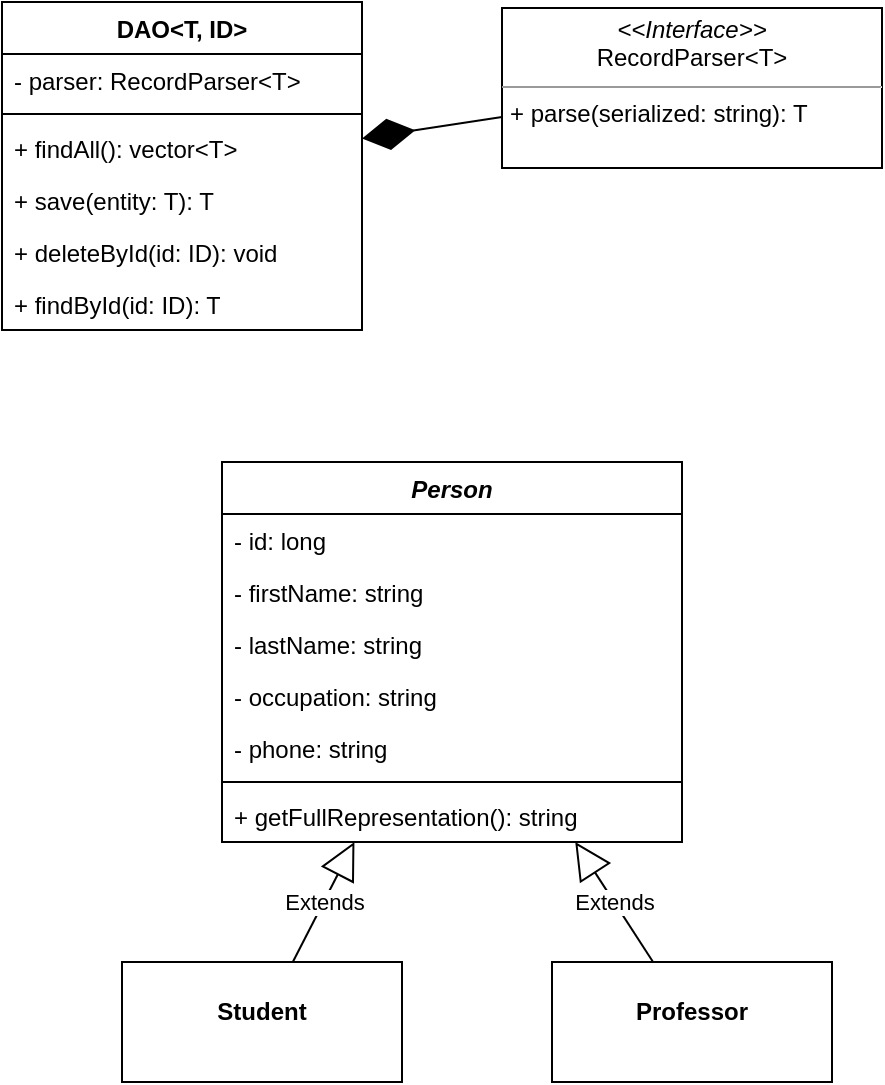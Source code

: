 <mxfile version="22.1.4" type="github">
  <diagram id="C5RBs43oDa-KdzZeNtuy" name="Page-1">
    <mxGraphModel dx="417" dy="1589" grid="1" gridSize="10" guides="1" tooltips="1" connect="1" arrows="1" fold="1" page="1" pageScale="1" pageWidth="827" pageHeight="1169" math="0" shadow="0">
      <root>
        <mxCell id="WIyWlLk6GJQsqaUBKTNV-0" />
        <mxCell id="WIyWlLk6GJQsqaUBKTNV-1" parent="WIyWlLk6GJQsqaUBKTNV-0" />
        <mxCell id="8A0uDx2P0iQk1y7sVwv4-5" value="&lt;i&gt;Person&lt;/i&gt;" style="swimlane;fontStyle=1;align=center;verticalAlign=top;childLayout=stackLayout;horizontal=1;startSize=26;horizontalStack=0;resizeParent=1;resizeParentMax=0;resizeLast=0;collapsible=1;marginBottom=0;whiteSpace=wrap;html=1;" vertex="1" parent="WIyWlLk6GJQsqaUBKTNV-1">
          <mxGeometry x="480" y="-30" width="230" height="190" as="geometry" />
        </mxCell>
        <mxCell id="8A0uDx2P0iQk1y7sVwv4-23" value="- id: long" style="text;strokeColor=none;fillColor=none;align=left;verticalAlign=top;spacingLeft=4;spacingRight=4;overflow=hidden;rotatable=0;points=[[0,0.5],[1,0.5]];portConstraint=eastwest;whiteSpace=wrap;html=1;" vertex="1" parent="8A0uDx2P0iQk1y7sVwv4-5">
          <mxGeometry y="26" width="230" height="26" as="geometry" />
        </mxCell>
        <mxCell id="8A0uDx2P0iQk1y7sVwv4-2" value="- firstName: string" style="text;strokeColor=none;fillColor=none;align=left;verticalAlign=top;spacingLeft=4;spacingRight=4;overflow=hidden;rotatable=0;points=[[0,0.5],[1,0.5]];portConstraint=eastwest;whiteSpace=wrap;html=1;" vertex="1" parent="8A0uDx2P0iQk1y7sVwv4-5">
          <mxGeometry y="52" width="230" height="26" as="geometry" />
        </mxCell>
        <mxCell id="8A0uDx2P0iQk1y7sVwv4-9" value="- lastName: string" style="text;strokeColor=none;fillColor=none;align=left;verticalAlign=top;spacingLeft=4;spacingRight=4;overflow=hidden;rotatable=0;points=[[0,0.5],[1,0.5]];portConstraint=eastwest;whiteSpace=wrap;html=1;" vertex="1" parent="8A0uDx2P0iQk1y7sVwv4-5">
          <mxGeometry y="78" width="230" height="26" as="geometry" />
        </mxCell>
        <mxCell id="8A0uDx2P0iQk1y7sVwv4-26" value="- occupation: string" style="text;strokeColor=none;fillColor=none;align=left;verticalAlign=top;spacingLeft=4;spacingRight=4;overflow=hidden;rotatable=0;points=[[0,0.5],[1,0.5]];portConstraint=eastwest;whiteSpace=wrap;html=1;" vertex="1" parent="8A0uDx2P0iQk1y7sVwv4-5">
          <mxGeometry y="104" width="230" height="26" as="geometry" />
        </mxCell>
        <mxCell id="8A0uDx2P0iQk1y7sVwv4-10" value="- phone: string" style="text;strokeColor=none;fillColor=none;align=left;verticalAlign=top;spacingLeft=4;spacingRight=4;overflow=hidden;rotatable=0;points=[[0,0.5],[1,0.5]];portConstraint=eastwest;whiteSpace=wrap;html=1;" vertex="1" parent="8A0uDx2P0iQk1y7sVwv4-5">
          <mxGeometry y="130" width="230" height="26" as="geometry" />
        </mxCell>
        <mxCell id="8A0uDx2P0iQk1y7sVwv4-7" value="" style="line;strokeWidth=1;fillColor=none;align=left;verticalAlign=middle;spacingTop=-1;spacingLeft=3;spacingRight=3;rotatable=0;labelPosition=right;points=[];portConstraint=eastwest;strokeColor=inherit;" vertex="1" parent="8A0uDx2P0iQk1y7sVwv4-5">
          <mxGeometry y="156" width="230" height="8" as="geometry" />
        </mxCell>
        <mxCell id="8A0uDx2P0iQk1y7sVwv4-24" value="+ getFullRepresentation(): string" style="text;strokeColor=none;fillColor=none;align=left;verticalAlign=top;spacingLeft=4;spacingRight=4;overflow=hidden;rotatable=0;points=[[0,0.5],[1,0.5]];portConstraint=eastwest;whiteSpace=wrap;html=1;" vertex="1" parent="8A0uDx2P0iQk1y7sVwv4-5">
          <mxGeometry y="164" width="230" height="26" as="geometry" />
        </mxCell>
        <mxCell id="8A0uDx2P0iQk1y7sVwv4-13" value="&lt;p style=&quot;margin:0px;margin-top:4px;text-align:center;&quot;&gt;&lt;i&gt;&amp;lt;&amp;lt;Interface&amp;gt;&amp;gt;&lt;/i&gt;&lt;br&gt;RecordParser&amp;lt;T&amp;gt;&lt;/p&gt;&lt;hr size=&quot;1&quot;&gt;&lt;p style=&quot;margin:0px;margin-left:4px;&quot;&gt;+ parse(serialized: string): T&lt;/p&gt;" style="verticalAlign=top;align=left;overflow=fill;fontSize=12;fontFamily=Helvetica;html=1;whiteSpace=wrap;" vertex="1" parent="WIyWlLk6GJQsqaUBKTNV-1">
          <mxGeometry x="620" y="-257" width="190" height="80" as="geometry" />
        </mxCell>
        <mxCell id="8A0uDx2P0iQk1y7sVwv4-14" value="DAO&amp;lt;T, ID&amp;gt;" style="swimlane;fontStyle=1;align=center;verticalAlign=top;childLayout=stackLayout;horizontal=1;startSize=26;horizontalStack=0;resizeParent=1;resizeParentMax=0;resizeLast=0;collapsible=1;marginBottom=0;whiteSpace=wrap;html=1;" vertex="1" parent="WIyWlLk6GJQsqaUBKTNV-1">
          <mxGeometry x="370" y="-260" width="180" height="164" as="geometry" />
        </mxCell>
        <mxCell id="8A0uDx2P0iQk1y7sVwv4-15" value="- parser: RecordParser&amp;lt;T&amp;gt;" style="text;strokeColor=none;fillColor=none;align=left;verticalAlign=top;spacingLeft=4;spacingRight=4;overflow=hidden;rotatable=0;points=[[0,0.5],[1,0.5]];portConstraint=eastwest;whiteSpace=wrap;html=1;" vertex="1" parent="8A0uDx2P0iQk1y7sVwv4-14">
          <mxGeometry y="26" width="180" height="26" as="geometry" />
        </mxCell>
        <mxCell id="8A0uDx2P0iQk1y7sVwv4-16" value="" style="line;strokeWidth=1;fillColor=none;align=left;verticalAlign=middle;spacingTop=-1;spacingLeft=3;spacingRight=3;rotatable=0;labelPosition=right;points=[];portConstraint=eastwest;strokeColor=inherit;" vertex="1" parent="8A0uDx2P0iQk1y7sVwv4-14">
          <mxGeometry y="52" width="180" height="8" as="geometry" />
        </mxCell>
        <mxCell id="8A0uDx2P0iQk1y7sVwv4-20" value="+ findAll(): vector&amp;lt;T&amp;gt;" style="text;strokeColor=none;fillColor=none;align=left;verticalAlign=top;spacingLeft=4;spacingRight=4;overflow=hidden;rotatable=0;points=[[0,0.5],[1,0.5]];portConstraint=eastwest;whiteSpace=wrap;html=1;" vertex="1" parent="8A0uDx2P0iQk1y7sVwv4-14">
          <mxGeometry y="60" width="180" height="26" as="geometry" />
        </mxCell>
        <mxCell id="8A0uDx2P0iQk1y7sVwv4-22" value="+ save(entity: T): T" style="text;strokeColor=none;fillColor=none;align=left;verticalAlign=top;spacingLeft=4;spacingRight=4;overflow=hidden;rotatable=0;points=[[0,0.5],[1,0.5]];portConstraint=eastwest;whiteSpace=wrap;html=1;" vertex="1" parent="8A0uDx2P0iQk1y7sVwv4-14">
          <mxGeometry y="86" width="180" height="26" as="geometry" />
        </mxCell>
        <mxCell id="8A0uDx2P0iQk1y7sVwv4-21" value="+ deleteById(id: ID): void" style="text;strokeColor=none;fillColor=none;align=left;verticalAlign=top;spacingLeft=4;spacingRight=4;overflow=hidden;rotatable=0;points=[[0,0.5],[1,0.5]];portConstraint=eastwest;whiteSpace=wrap;html=1;" vertex="1" parent="8A0uDx2P0iQk1y7sVwv4-14">
          <mxGeometry y="112" width="180" height="26" as="geometry" />
        </mxCell>
        <mxCell id="8A0uDx2P0iQk1y7sVwv4-19" value="+ findById(id: ID): T" style="text;strokeColor=none;fillColor=none;align=left;verticalAlign=top;spacingLeft=4;spacingRight=4;overflow=hidden;rotatable=0;points=[[0,0.5],[1,0.5]];portConstraint=eastwest;whiteSpace=wrap;html=1;" vertex="1" parent="8A0uDx2P0iQk1y7sVwv4-14">
          <mxGeometry y="138" width="180" height="26" as="geometry" />
        </mxCell>
        <mxCell id="8A0uDx2P0iQk1y7sVwv4-18" value="" style="endArrow=diamondThin;endFill=1;endSize=24;html=1;rounded=0;" edge="1" parent="WIyWlLk6GJQsqaUBKTNV-1" source="8A0uDx2P0iQk1y7sVwv4-13" target="8A0uDx2P0iQk1y7sVwv4-14">
          <mxGeometry width="160" relative="1" as="geometry">
            <mxPoint x="490" y="-120" as="sourcePoint" />
            <mxPoint x="650" y="-120" as="targetPoint" />
          </mxGeometry>
        </mxCell>
        <mxCell id="8A0uDx2P0iQk1y7sVwv4-27" value="&lt;p style=&quot;margin:0px;margin-top:4px;text-align:center;&quot;&gt;&lt;br&gt;&lt;b&gt;Student&lt;/b&gt;&lt;/p&gt;" style="verticalAlign=top;align=left;overflow=fill;fontSize=12;fontFamily=Helvetica;html=1;whiteSpace=wrap;" vertex="1" parent="WIyWlLk6GJQsqaUBKTNV-1">
          <mxGeometry x="430" y="220" width="140" height="60" as="geometry" />
        </mxCell>
        <mxCell id="8A0uDx2P0iQk1y7sVwv4-29" value="&lt;p style=&quot;margin:0px;margin-top:4px;text-align:center;&quot;&gt;&lt;br&gt;&lt;b&gt;Professor&lt;/b&gt;&lt;/p&gt;" style="verticalAlign=top;align=left;overflow=fill;fontSize=12;fontFamily=Helvetica;html=1;whiteSpace=wrap;" vertex="1" parent="WIyWlLk6GJQsqaUBKTNV-1">
          <mxGeometry x="645" y="220" width="140" height="60" as="geometry" />
        </mxCell>
        <mxCell id="8A0uDx2P0iQk1y7sVwv4-30" value="Extends" style="endArrow=block;endSize=16;endFill=0;html=1;rounded=0;" edge="1" parent="WIyWlLk6GJQsqaUBKTNV-1" source="8A0uDx2P0iQk1y7sVwv4-27" target="8A0uDx2P0iQk1y7sVwv4-5">
          <mxGeometry width="160" relative="1" as="geometry">
            <mxPoint x="530" y="360" as="sourcePoint" />
            <mxPoint x="690" y="360" as="targetPoint" />
          </mxGeometry>
        </mxCell>
        <mxCell id="8A0uDx2P0iQk1y7sVwv4-31" value="Extends" style="endArrow=block;endSize=16;endFill=0;html=1;rounded=0;" edge="1" parent="WIyWlLk6GJQsqaUBKTNV-1" source="8A0uDx2P0iQk1y7sVwv4-29" target="8A0uDx2P0iQk1y7sVwv4-5">
          <mxGeometry width="160" relative="1" as="geometry">
            <mxPoint x="530" y="310" as="sourcePoint" />
            <mxPoint x="610" y="-50" as="targetPoint" />
          </mxGeometry>
        </mxCell>
      </root>
    </mxGraphModel>
  </diagram>
</mxfile>
